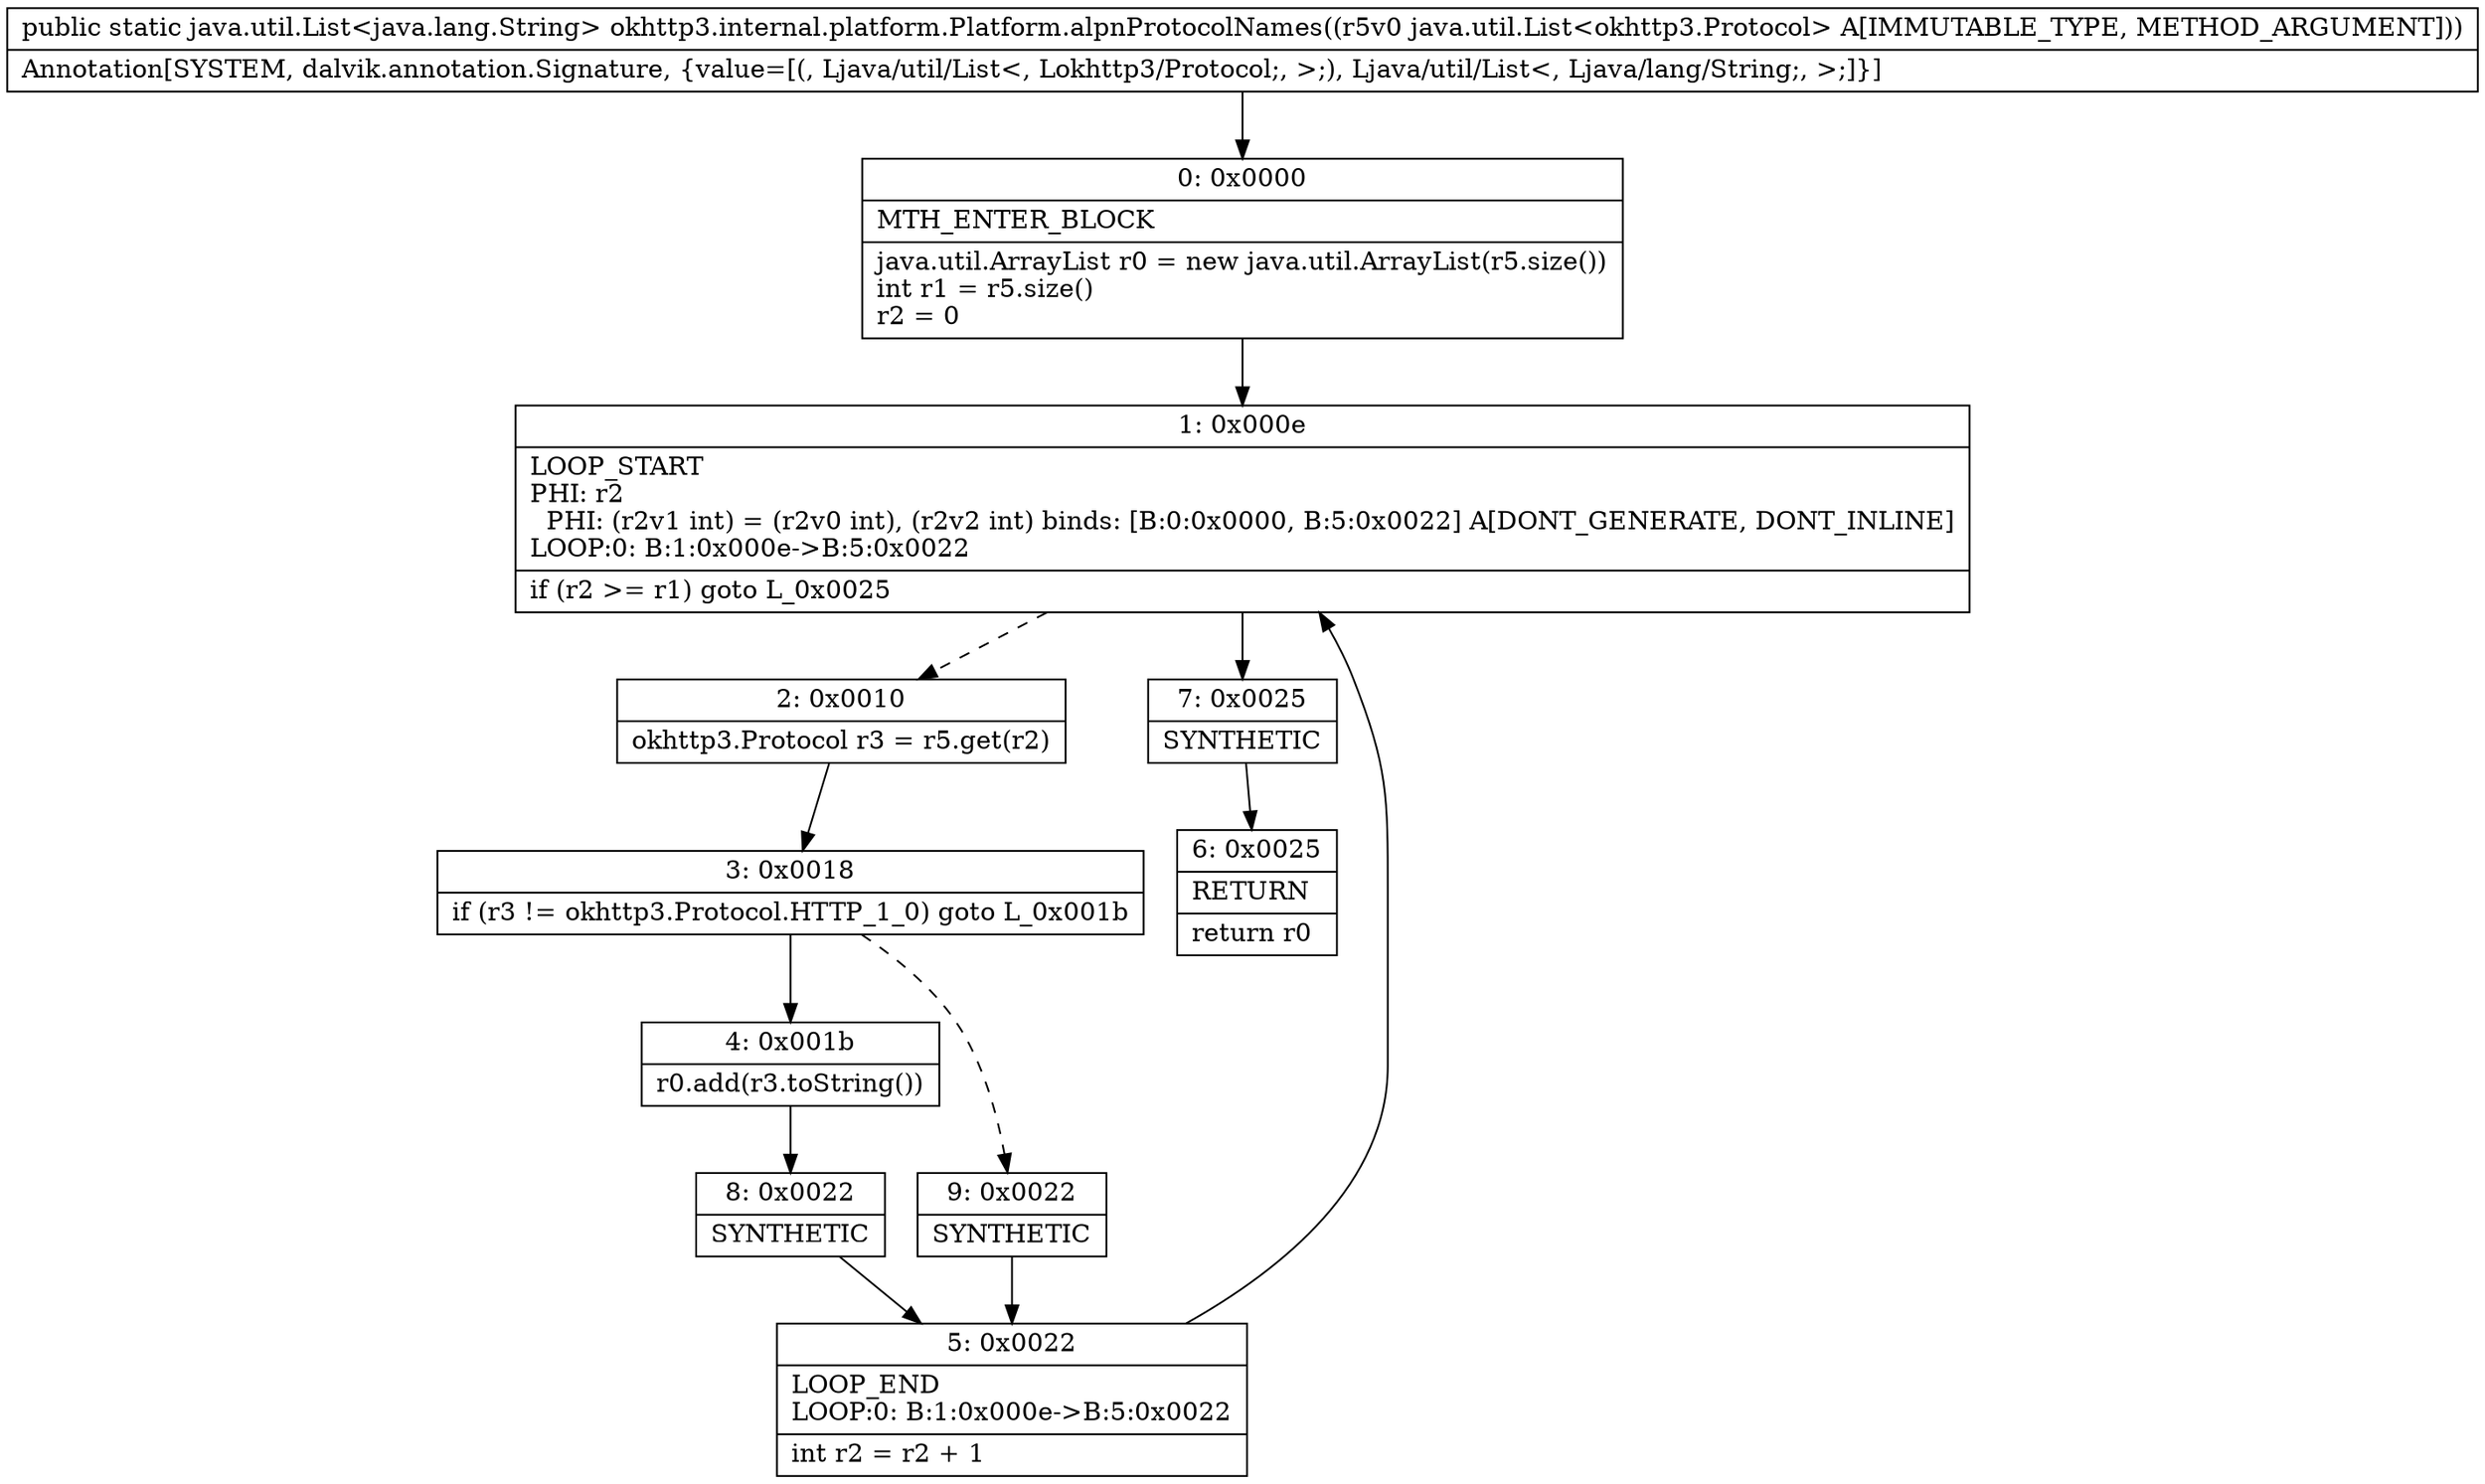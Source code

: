 digraph "CFG forokhttp3.internal.platform.Platform.alpnProtocolNames(Ljava\/util\/List;)Ljava\/util\/List;" {
Node_0 [shape=record,label="{0\:\ 0x0000|MTH_ENTER_BLOCK\l|java.util.ArrayList r0 = new java.util.ArrayList(r5.size())\lint r1 = r5.size()\lr2 = 0\l}"];
Node_1 [shape=record,label="{1\:\ 0x000e|LOOP_START\lPHI: r2 \l  PHI: (r2v1 int) = (r2v0 int), (r2v2 int) binds: [B:0:0x0000, B:5:0x0022] A[DONT_GENERATE, DONT_INLINE]\lLOOP:0: B:1:0x000e\-\>B:5:0x0022\l|if (r2 \>= r1) goto L_0x0025\l}"];
Node_2 [shape=record,label="{2\:\ 0x0010|okhttp3.Protocol r3 = r5.get(r2)\l}"];
Node_3 [shape=record,label="{3\:\ 0x0018|if (r3 != okhttp3.Protocol.HTTP_1_0) goto L_0x001b\l}"];
Node_4 [shape=record,label="{4\:\ 0x001b|r0.add(r3.toString())\l}"];
Node_5 [shape=record,label="{5\:\ 0x0022|LOOP_END\lLOOP:0: B:1:0x000e\-\>B:5:0x0022\l|int r2 = r2 + 1\l}"];
Node_6 [shape=record,label="{6\:\ 0x0025|RETURN\l|return r0\l}"];
Node_7 [shape=record,label="{7\:\ 0x0025|SYNTHETIC\l}"];
Node_8 [shape=record,label="{8\:\ 0x0022|SYNTHETIC\l}"];
Node_9 [shape=record,label="{9\:\ 0x0022|SYNTHETIC\l}"];
MethodNode[shape=record,label="{public static java.util.List\<java.lang.String\> okhttp3.internal.platform.Platform.alpnProtocolNames((r5v0 java.util.List\<okhttp3.Protocol\> A[IMMUTABLE_TYPE, METHOD_ARGUMENT]))  | Annotation[SYSTEM, dalvik.annotation.Signature, \{value=[(, Ljava\/util\/List\<, Lokhttp3\/Protocol;, \>;), Ljava\/util\/List\<, Ljava\/lang\/String;, \>;]\}]\l}"];
MethodNode -> Node_0;
Node_0 -> Node_1;
Node_1 -> Node_2[style=dashed];
Node_1 -> Node_7;
Node_2 -> Node_3;
Node_3 -> Node_4;
Node_3 -> Node_9[style=dashed];
Node_4 -> Node_8;
Node_5 -> Node_1;
Node_7 -> Node_6;
Node_8 -> Node_5;
Node_9 -> Node_5;
}

